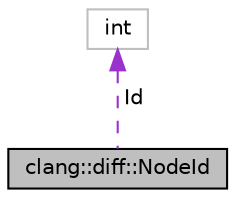 digraph "clang::diff::NodeId"
{
 // LATEX_PDF_SIZE
  bgcolor="transparent";
  edge [fontname="Helvetica",fontsize="10",labelfontname="Helvetica",labelfontsize="10"];
  node [fontname="Helvetica",fontsize="10",shape=record];
  Node1 [label="clang::diff::NodeId",height=0.2,width=0.4,color="black", fillcolor="grey75", style="filled", fontcolor="black",tooltip="Within a tree, this identifies a node by its preorder offset."];
  Node2 -> Node1 [dir="back",color="darkorchid3",fontsize="10",style="dashed",label=" Id" ,fontname="Helvetica"];
  Node2 [label="int",height=0.2,width=0.4,color="grey75",tooltip=" "];
}
